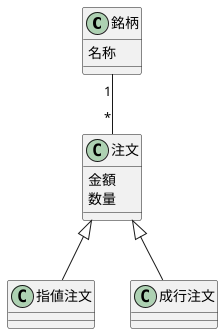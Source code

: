 @startuml

class 銘柄 {
  名称
}

class 注文 {
  金額
  数量
}

class 指値注文
class 成行注文

注文 <|-- 指値注文
注文 <|-- 成行注文

銘柄 "1"--"*" 注文

@enduml
